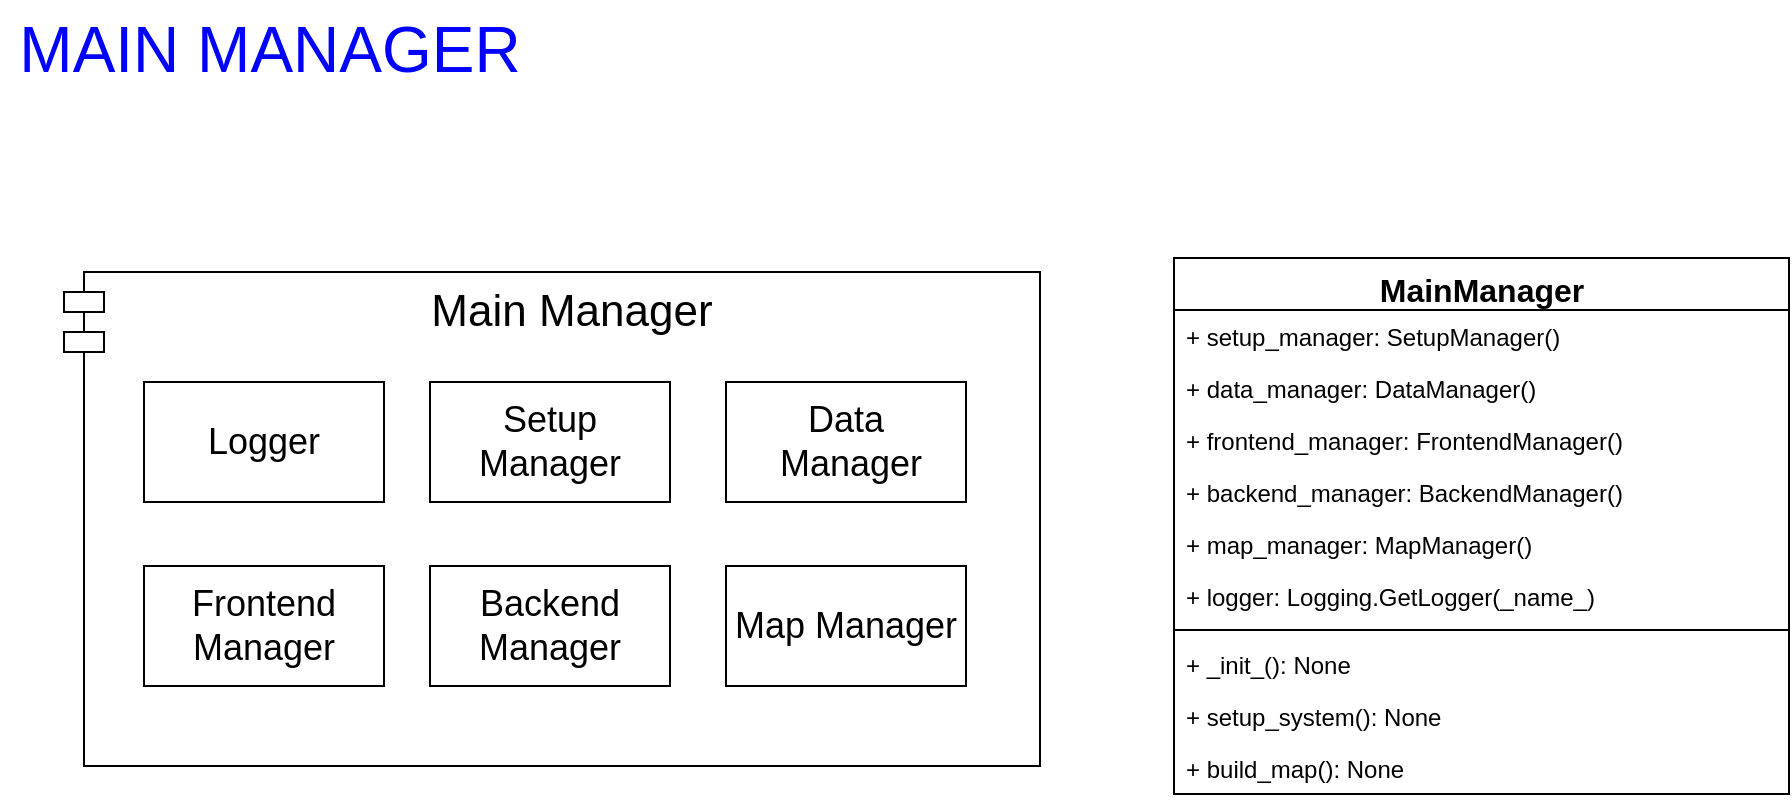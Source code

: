 <mxfile version="21.1.2" type="device">
  <diagram name="Page-1" id="5f0bae14-7c28-e335-631c-24af17079c00">
    <mxGraphModel dx="3703" dy="1507" grid="0" gridSize="10" guides="1" tooltips="1" connect="1" arrows="1" fold="1" page="1" pageScale="1" pageWidth="1100" pageHeight="850" background="#ffffff" math="0" shadow="0">
      <root>
        <mxCell id="0" />
        <mxCell id="1" parent="0" />
        <mxCell id="bYLHimvO4HQw0voRVMWc-84" value="&lt;font color=&quot;#0000ff&quot; style=&quot;font-size: 32px;&quot;&gt;MAIN MANAGER&lt;/font&gt;" style="text;html=1;strokeColor=none;fillColor=none;align=center;verticalAlign=middle;whiteSpace=wrap;rounded=0;" parent="1" vertex="1">
          <mxGeometry x="-1100" width="270" height="50" as="geometry" />
        </mxCell>
        <mxCell id="wG_TOprUD2TI2NFrCxs7-1" value="&lt;font style=&quot;font-size: 22px;&quot;&gt;Main Manager&lt;/font&gt;" style="shape=module;align=left;spacingLeft=20;align=center;verticalAlign=top;whiteSpace=wrap;html=1;" parent="1" vertex="1">
          <mxGeometry x="-1068" y="136" width="488" height="247" as="geometry" />
        </mxCell>
        <mxCell id="HuXE95MxmL2E_wQSAet0-1" value="&lt;font style=&quot;font-size: 16px;&quot;&gt;MainManager&lt;/font&gt;" style="swimlane;fontStyle=1;align=center;verticalAlign=top;childLayout=stackLayout;horizontal=1;startSize=26;horizontalStack=0;resizeParent=1;resizeParentMax=0;resizeLast=0;collapsible=1;marginBottom=0;whiteSpace=wrap;html=1;" parent="1" vertex="1">
          <mxGeometry x="-513" y="129" width="307.5" height="268" as="geometry" />
        </mxCell>
        <mxCell id="HuXE95MxmL2E_wQSAet0-2" value="+ setup_manager: SetupManager()" style="text;strokeColor=none;fillColor=none;align=left;verticalAlign=top;spacingLeft=4;spacingRight=4;overflow=hidden;rotatable=0;points=[[0,0.5],[1,0.5]];portConstraint=eastwest;whiteSpace=wrap;html=1;" parent="HuXE95MxmL2E_wQSAet0-1" vertex="1">
          <mxGeometry y="26" width="307.5" height="26" as="geometry" />
        </mxCell>
        <mxCell id="HuXE95MxmL2E_wQSAet0-11" value="+ data_manager: DataManager()" style="text;strokeColor=none;fillColor=none;align=left;verticalAlign=top;spacingLeft=4;spacingRight=4;overflow=hidden;rotatable=0;points=[[0,0.5],[1,0.5]];portConstraint=eastwest;whiteSpace=wrap;html=1;" parent="HuXE95MxmL2E_wQSAet0-1" vertex="1">
          <mxGeometry y="52" width="307.5" height="26" as="geometry" />
        </mxCell>
        <mxCell id="HuXE95MxmL2E_wQSAet0-10" value="+ frontend_manager: FrontendManager()" style="text;strokeColor=none;fillColor=none;align=left;verticalAlign=top;spacingLeft=4;spacingRight=4;overflow=hidden;rotatable=0;points=[[0,0.5],[1,0.5]];portConstraint=eastwest;whiteSpace=wrap;html=1;" parent="HuXE95MxmL2E_wQSAet0-1" vertex="1">
          <mxGeometry y="78" width="307.5" height="26" as="geometry" />
        </mxCell>
        <mxCell id="HuXE95MxmL2E_wQSAet0-9" value="+ backend_manager: BackendManager()" style="text;strokeColor=none;fillColor=none;align=left;verticalAlign=top;spacingLeft=4;spacingRight=4;overflow=hidden;rotatable=0;points=[[0,0.5],[1,0.5]];portConstraint=eastwest;whiteSpace=wrap;html=1;" parent="HuXE95MxmL2E_wQSAet0-1" vertex="1">
          <mxGeometry y="104" width="307.5" height="26" as="geometry" />
        </mxCell>
        <mxCell id="HuXE95MxmL2E_wQSAet0-8" value="+ map_manager: MapManager()" style="text;strokeColor=none;fillColor=none;align=left;verticalAlign=top;spacingLeft=4;spacingRight=4;overflow=hidden;rotatable=0;points=[[0,0.5],[1,0.5]];portConstraint=eastwest;whiteSpace=wrap;html=1;" parent="HuXE95MxmL2E_wQSAet0-1" vertex="1">
          <mxGeometry y="130" width="307.5" height="26" as="geometry" />
        </mxCell>
        <mxCell id="HuXE95MxmL2E_wQSAet0-13" value="+ logger: Logging.GetLogger(_name_)" style="text;strokeColor=none;fillColor=none;align=left;verticalAlign=top;spacingLeft=4;spacingRight=4;overflow=hidden;rotatable=0;points=[[0,0.5],[1,0.5]];portConstraint=eastwest;whiteSpace=wrap;html=1;" parent="HuXE95MxmL2E_wQSAet0-1" vertex="1">
          <mxGeometry y="156" width="307.5" height="26" as="geometry" />
        </mxCell>
        <mxCell id="HuXE95MxmL2E_wQSAet0-5" value="" style="line;strokeWidth=1;fillColor=none;align=left;verticalAlign=middle;spacingTop=-1;spacingLeft=3;spacingRight=3;rotatable=0;labelPosition=right;points=[];portConstraint=eastwest;strokeColor=inherit;" parent="HuXE95MxmL2E_wQSAet0-1" vertex="1">
          <mxGeometry y="182" width="307.5" height="8" as="geometry" />
        </mxCell>
        <mxCell id="HuXE95MxmL2E_wQSAet0-7" value="+ _init_(): None" style="text;strokeColor=none;fillColor=none;align=left;verticalAlign=top;spacingLeft=4;spacingRight=4;overflow=hidden;rotatable=0;points=[[0,0.5],[1,0.5]];portConstraint=eastwest;whiteSpace=wrap;html=1;" parent="HuXE95MxmL2E_wQSAet0-1" vertex="1">
          <mxGeometry y="190" width="307.5" height="26" as="geometry" />
        </mxCell>
        <mxCell id="Iv1fOCtHbPW6iCnJi78h-8" value="+ setup_system(): None" style="text;strokeColor=none;fillColor=none;align=left;verticalAlign=top;spacingLeft=4;spacingRight=4;overflow=hidden;rotatable=0;points=[[0,0.5],[1,0.5]];portConstraint=eastwest;whiteSpace=wrap;html=1;" vertex="1" parent="HuXE95MxmL2E_wQSAet0-1">
          <mxGeometry y="216" width="307.5" height="26" as="geometry" />
        </mxCell>
        <mxCell id="HuXE95MxmL2E_wQSAet0-6" value="+ build_map(): None" style="text;strokeColor=none;fillColor=none;align=left;verticalAlign=top;spacingLeft=4;spacingRight=4;overflow=hidden;rotatable=0;points=[[0,0.5],[1,0.5]];portConstraint=eastwest;whiteSpace=wrap;html=1;" parent="HuXE95MxmL2E_wQSAet0-1" vertex="1">
          <mxGeometry y="242" width="307.5" height="26" as="geometry" />
        </mxCell>
        <mxCell id="Iv1fOCtHbPW6iCnJi78h-1" value="&lt;font style=&quot;font-size: 18px;&quot;&gt;Logger&lt;/font&gt;" style="rounded=0;whiteSpace=wrap;html=1;" vertex="1" parent="1">
          <mxGeometry x="-1028" y="191" width="120" height="60" as="geometry" />
        </mxCell>
        <mxCell id="Iv1fOCtHbPW6iCnJi78h-2" value="&lt;font style=&quot;font-size: 18px;&quot;&gt;Setup Manager&lt;/font&gt;" style="rounded=0;whiteSpace=wrap;html=1;" vertex="1" parent="1">
          <mxGeometry x="-885" y="191" width="120" height="60" as="geometry" />
        </mxCell>
        <mxCell id="Iv1fOCtHbPW6iCnJi78h-3" value="&lt;font style=&quot;font-size: 18px;&quot;&gt;Data&lt;br&gt;&amp;nbsp;Manager&lt;/font&gt;" style="rounded=0;whiteSpace=wrap;html=1;" vertex="1" parent="1">
          <mxGeometry x="-737" y="191" width="120" height="60" as="geometry" />
        </mxCell>
        <mxCell id="Iv1fOCtHbPW6iCnJi78h-4" value="&lt;font style=&quot;font-size: 18px;&quot;&gt;Backend Manager&lt;/font&gt;" style="rounded=0;whiteSpace=wrap;html=1;" vertex="1" parent="1">
          <mxGeometry x="-885" y="283" width="120" height="60" as="geometry" />
        </mxCell>
        <mxCell id="Iv1fOCtHbPW6iCnJi78h-5" value="&lt;font style=&quot;font-size: 18px;&quot;&gt;Map Manager&lt;/font&gt;" style="rounded=0;whiteSpace=wrap;html=1;" vertex="1" parent="1">
          <mxGeometry x="-737" y="283" width="120" height="60" as="geometry" />
        </mxCell>
        <mxCell id="Iv1fOCtHbPW6iCnJi78h-6" value="&lt;font style=&quot;font-size: 18px;&quot;&gt;Frontend Manager&lt;/font&gt;" style="rounded=0;whiteSpace=wrap;html=1;" vertex="1" parent="1">
          <mxGeometry x="-1028" y="283" width="120" height="60" as="geometry" />
        </mxCell>
      </root>
    </mxGraphModel>
  </diagram>
</mxfile>
